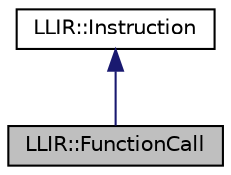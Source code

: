 digraph "LLIR::FunctionCall"
{
 // LATEX_PDF_SIZE
  edge [fontname="Helvetica",fontsize="10",labelfontname="Helvetica",labelfontsize="10"];
  node [fontname="Helvetica",fontsize="10",shape=record];
  Node1 [label="LLIR::FunctionCall",height=0.2,width=0.4,color="black", fillcolor="grey75", style="filled", fontcolor="black",tooltip=" "];
  Node2 -> Node1 [dir="back",color="midnightblue",fontsize="10",style="solid"];
  Node2 [label="LLIR::Instruction",height=0.2,width=0.4,color="black", fillcolor="white", style="filled",URL="$classLLIR_1_1Instruction.html",tooltip="Represents an instruction in LLIR."];
}
